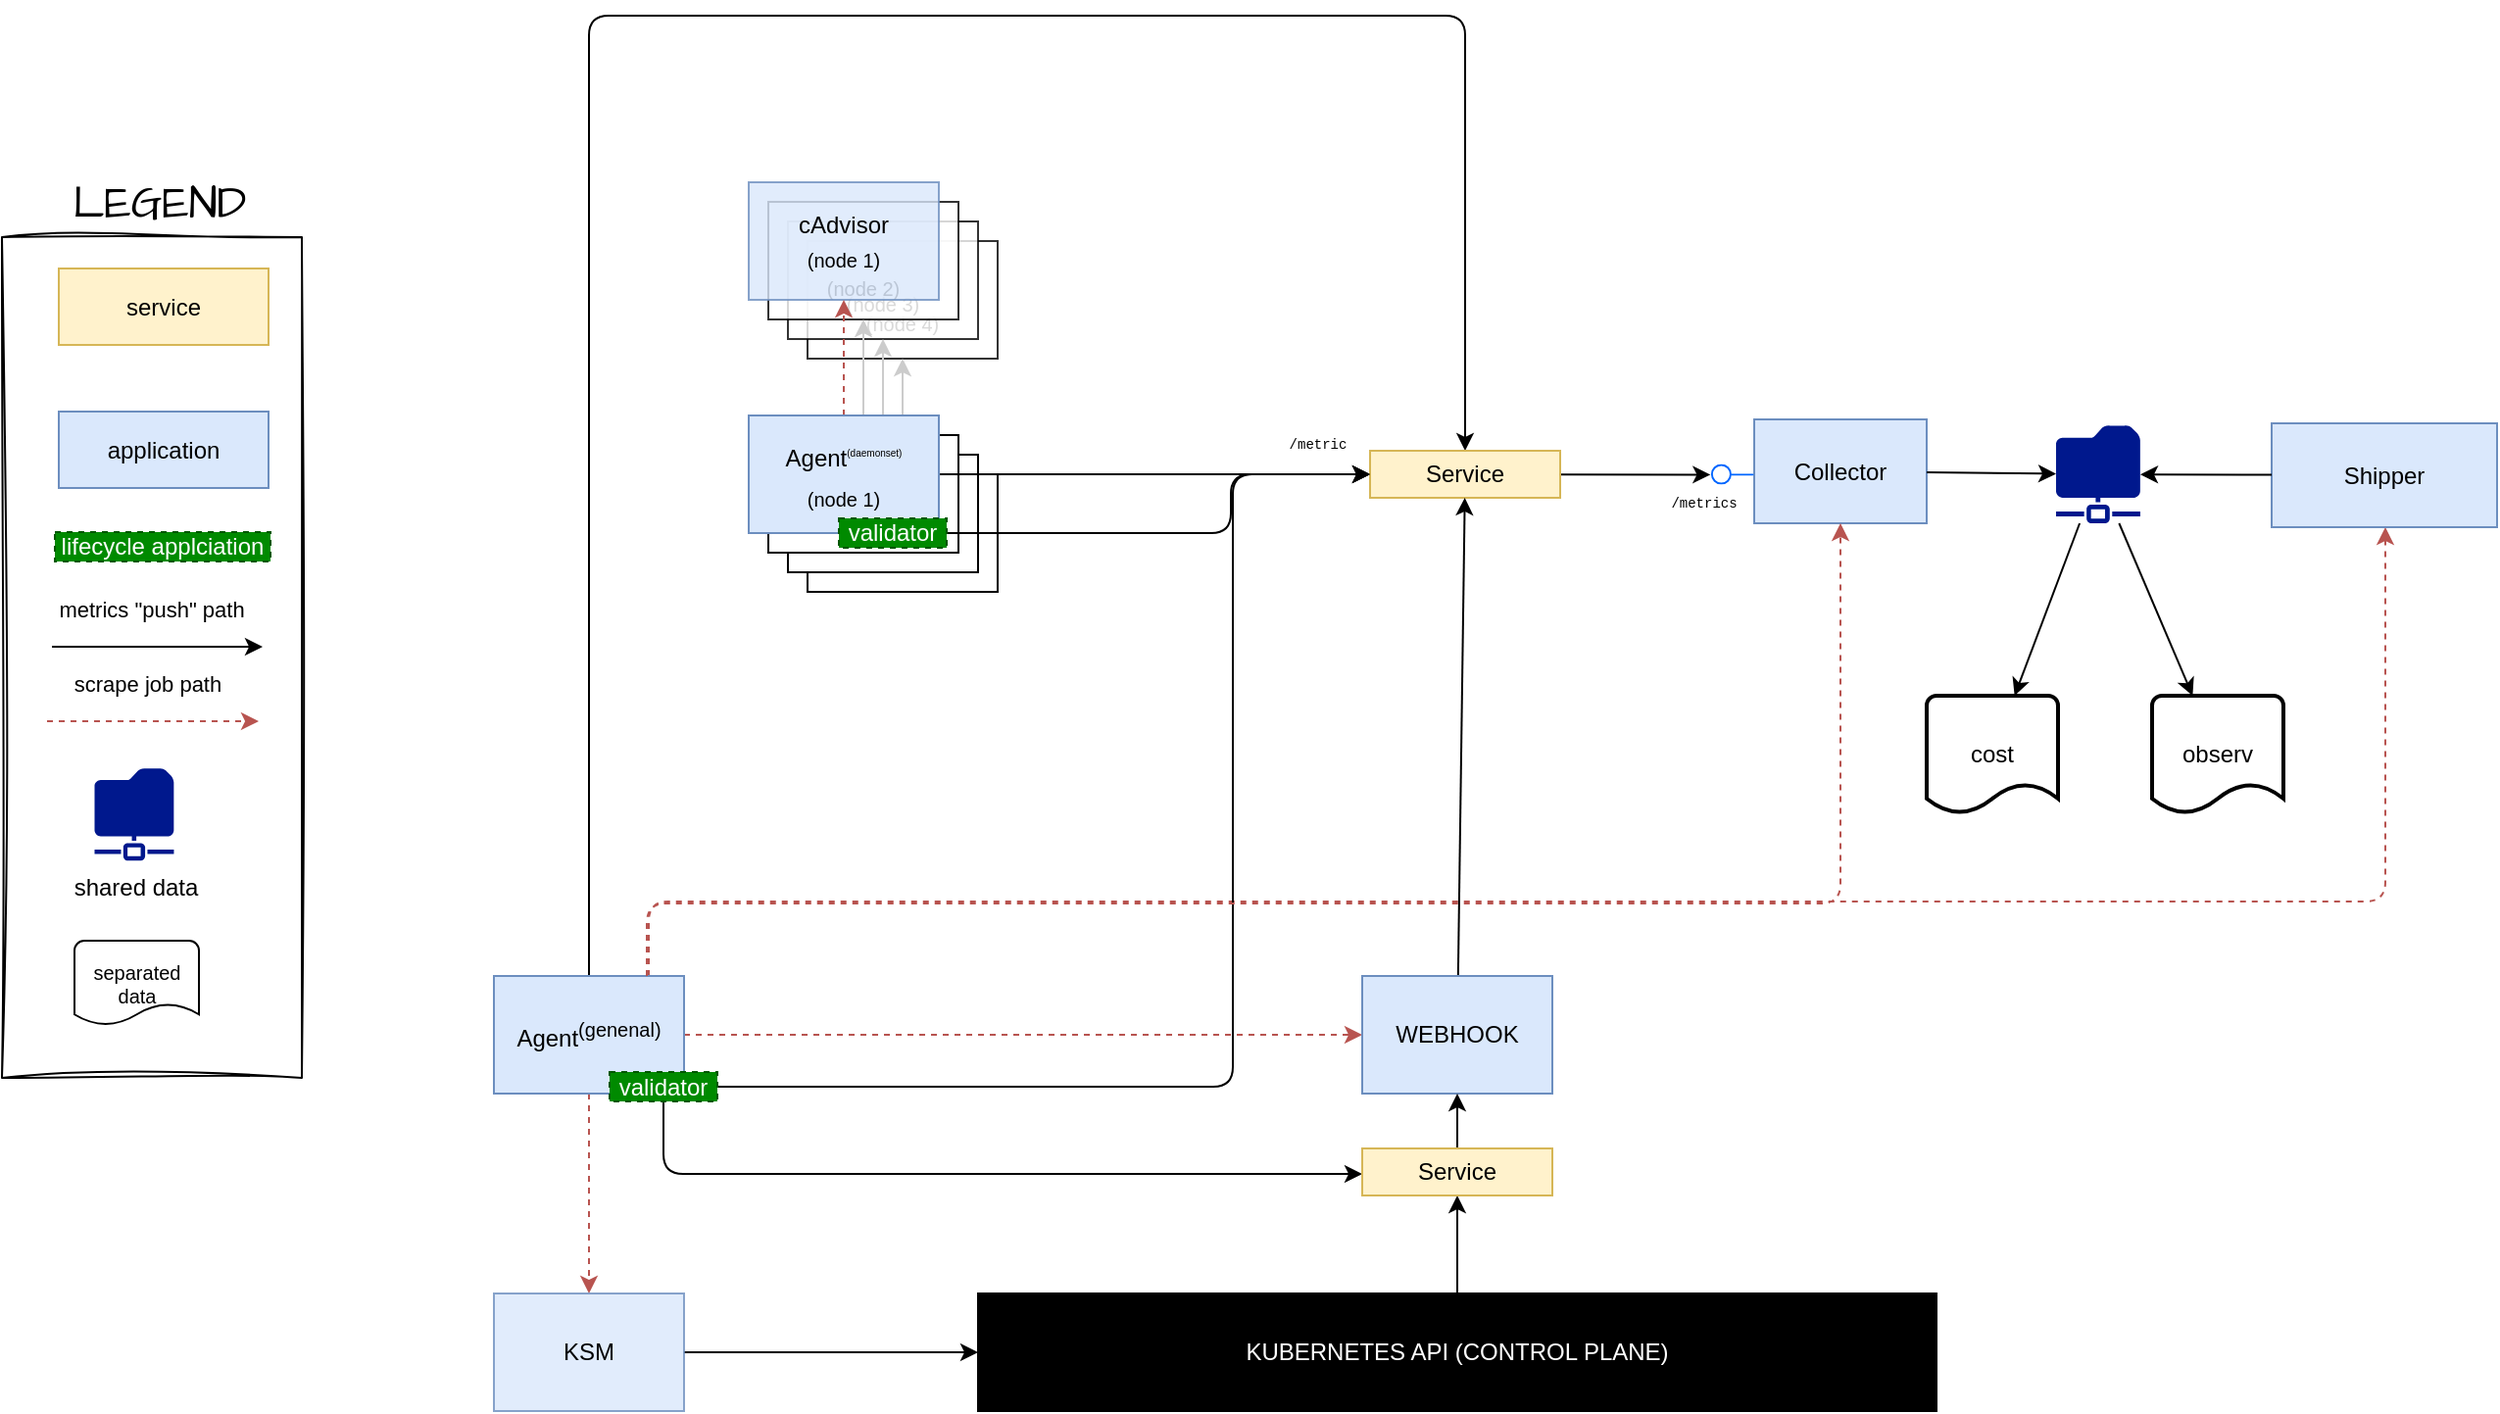 <mxfile>
    <diagram name="agent-current" id="pzHXoX4HSaBhq_CFdhx9">
        <mxGraphModel dx="2811" dy="1201" grid="0" gridSize="10" guides="1" tooltips="1" connect="1" arrows="1" fold="1" page="0" pageScale="1" pageWidth="850" pageHeight="1100" math="0" shadow="0">
            <root>
                <mxCell id="pRkjwEyfFSoH9qvLDciw-0"/>
                <mxCell id="pRkjwEyfFSoH9qvLDciw-1" parent="pRkjwEyfFSoH9qvLDciw-0"/>
                <mxCell id="3AeZJINlX-K5e6RDX6HB-14" value="" style="whiteSpace=wrap;html=1;sketch=1;curveFitting=1;jiggle=2;" parent="pRkjwEyfFSoH9qvLDciw-1" vertex="1">
                    <mxGeometry x="-407" y="106" width="153" height="429" as="geometry"/>
                </mxCell>
                <mxCell id="pRkjwEyfFSoH9qvLDciw-2" style="edgeStyle=orthogonalEdgeStyle;html=1;fillColor=#f8cecc;strokeColor=#b85450;dashed=1;" parent="pRkjwEyfFSoH9qvLDciw-1" source="pRkjwEyfFSoH9qvLDciw-4" target="pRkjwEyfFSoH9qvLDciw-53" edge="1">
                    <mxGeometry relative="1" as="geometry"/>
                </mxCell>
                <mxCell id="pRkjwEyfFSoH9qvLDciw-3" style="edgeStyle=orthogonalEdgeStyle;html=1;entryX=0.5;entryY=0;entryDx=0;entryDy=0;" parent="pRkjwEyfFSoH9qvLDciw-1" source="pRkjwEyfFSoH9qvLDciw-4" target="pRkjwEyfFSoH9qvLDciw-20" edge="1">
                    <mxGeometry relative="1" as="geometry">
                        <Array as="points">
                            <mxPoint x="-107" y="-7"/>
                            <mxPoint x="340" y="-7"/>
                        </Array>
                    </mxGeometry>
                </mxCell>
                <mxCell id="3AeZJINlX-K5e6RDX6HB-0" style="edgeStyle=orthogonalEdgeStyle;html=1;fillColor=#f8cecc;strokeColor=#b85450;dashed=1;" parent="pRkjwEyfFSoH9qvLDciw-1" source="pRkjwEyfFSoH9qvLDciw-4" target="pRkjwEyfFSoH9qvLDciw-41" edge="1">
                    <mxGeometry relative="1" as="geometry"/>
                </mxCell>
                <mxCell id="3AeZJINlX-K5e6RDX6HB-2" style="edgeStyle=orthogonalEdgeStyle;html=1;fillColor=#f8cecc;strokeColor=#b85450;dashed=1;" parent="pRkjwEyfFSoH9qvLDciw-1" source="pRkjwEyfFSoH9qvLDciw-4" target="pRkjwEyfFSoH9qvLDciw-38" edge="1">
                    <mxGeometry relative="1" as="geometry">
                        <Array as="points">
                            <mxPoint x="-77" y="445"/>
                            <mxPoint x="809" y="445"/>
                        </Array>
                    </mxGeometry>
                </mxCell>
                <mxCell id="pRkjwEyfFSoH9qvLDciw-4" value="Agent&lt;span style=&quot;color: rgb(0, 0, 0);&quot;&gt;&lt;sup&gt;(genenal)&lt;/sup&gt;&lt;/span&gt;" style="rounded=0;whiteSpace=wrap;html=1;fillColor=#dae8fc;strokeColor=#6c8ebf;" parent="pRkjwEyfFSoH9qvLDciw-1" vertex="1">
                    <mxGeometry x="-156" y="483" width="97" height="60" as="geometry"/>
                </mxCell>
                <mxCell id="pRkjwEyfFSoH9qvLDciw-5" value="Agent&lt;span style=&quot;color: rgb(0, 0, 0);&quot;&gt;&lt;sup&gt;(cadvisor)&lt;/sup&gt;&lt;/span&gt;" style="rounded=0;whiteSpace=wrap;html=1;" parent="pRkjwEyfFSoH9qvLDciw-1" vertex="1">
                    <mxGeometry x="4" y="227" width="97" height="60" as="geometry"/>
                </mxCell>
                <mxCell id="pRkjwEyfFSoH9qvLDciw-6" value="Agent&lt;span style=&quot;color: rgb(0, 0, 0);&quot;&gt;&lt;sup&gt;(cadvisor)&lt;/sup&gt;&lt;/span&gt;" style="rounded=0;whiteSpace=wrap;html=1;" parent="pRkjwEyfFSoH9qvLDciw-1" vertex="1">
                    <mxGeometry x="-6" y="217" width="97" height="60" as="geometry"/>
                </mxCell>
                <mxCell id="pRkjwEyfFSoH9qvLDciw-7" value="Agent&lt;span style=&quot;color: rgb(0, 0, 0);&quot;&gt;&lt;sup&gt;(cadvisor)&lt;/sup&gt;&lt;/span&gt;" style="rounded=0;whiteSpace=wrap;html=1;" parent="pRkjwEyfFSoH9qvLDciw-1" vertex="1">
                    <mxGeometry x="-16" y="207" width="97" height="60" as="geometry"/>
                </mxCell>
                <mxCell id="pRkjwEyfFSoH9qvLDciw-8" value="&lt;div style=&quot;color: rgb(63, 63, 63); font-size: 10px;&quot;&gt;&lt;span style=&quot;color: rgb(63, 63, 63);&quot;&gt;&lt;br class=&quot;Apple-interchange-newline&quot;&gt;&lt;br&gt;&lt;/span&gt;&lt;/div&gt;&lt;span style=&quot;color: rgb(63, 63, 63); font-size: 10px;&quot;&gt;(node 4)&lt;/span&gt;" style="rounded=0;whiteSpace=wrap;html=1;labelBackgroundColor=none;opacity=80;" parent="pRkjwEyfFSoH9qvLDciw-1" vertex="1">
                    <mxGeometry x="4" y="108" width="97" height="60" as="geometry"/>
                </mxCell>
                <mxCell id="pRkjwEyfFSoH9qvLDciw-9" value="&lt;div style=&quot;color: rgb(63, 63, 63); font-size: 10px;&quot;&gt;&lt;span style=&quot;color: rgb(63, 63, 63);&quot;&gt;&lt;br class=&quot;Apple-interchange-newline&quot;&gt;&lt;br&gt;&lt;/span&gt;&lt;/div&gt;&lt;span style=&quot;color: rgb(63, 63, 63); font-size: 10px;&quot;&gt;(node 3)&lt;/span&gt;" style="rounded=0;whiteSpace=wrap;html=1;labelBackgroundColor=none;opacity=80;" parent="pRkjwEyfFSoH9qvLDciw-1" vertex="1">
                    <mxGeometry x="-6" y="98" width="97" height="60" as="geometry"/>
                </mxCell>
                <mxCell id="pRkjwEyfFSoH9qvLDciw-10" value="&lt;div&gt;&lt;span style=&quot;color: rgb(63, 63, 63); font-size: 10px;&quot;&gt;&lt;br&gt;&lt;/span&gt;&lt;/div&gt;&lt;span style=&quot;color: rgb(63, 63, 63); font-size: 10px;&quot;&gt;&lt;div&gt;&lt;span style=&quot;color: rgb(63, 63, 63); font-size: 10px;&quot;&gt;&lt;br&gt;&lt;/span&gt;&lt;/div&gt;(node 2)&lt;/span&gt;" style="rounded=0;whiteSpace=wrap;html=1;labelBackgroundColor=none;opacity=80;" parent="pRkjwEyfFSoH9qvLDciw-1" vertex="1">
                    <mxGeometry x="-16" y="88" width="97" height="60" as="geometry"/>
                </mxCell>
                <mxCell id="pRkjwEyfFSoH9qvLDciw-11" value="cAdvisor&lt;br&gt;&lt;sub&gt;(node 1)&lt;/sub&gt;" style="rounded=0;whiteSpace=wrap;html=1;fillColor=#dae8fc;strokeColor=#6c8ebf;labelBackgroundColor=none;opacity=80;" parent="pRkjwEyfFSoH9qvLDciw-1" vertex="1">
                    <mxGeometry x="-26" y="78" width="97" height="60" as="geometry"/>
                </mxCell>
                <mxCell id="pRkjwEyfFSoH9qvLDciw-12" style="edgeStyle=none;html=1;fillColor=#f8cecc;strokeColor=#b85450;dashed=1;" parent="pRkjwEyfFSoH9qvLDciw-1" source="pRkjwEyfFSoH9qvLDciw-18" target="pRkjwEyfFSoH9qvLDciw-11" edge="1">
                    <mxGeometry relative="1" as="geometry"/>
                </mxCell>
                <mxCell id="pRkjwEyfFSoH9qvLDciw-13" style="edgeStyle=none;html=1;strokeColor=#CCCCCC;" parent="pRkjwEyfFSoH9qvLDciw-1" source="pRkjwEyfFSoH9qvLDciw-7" target="pRkjwEyfFSoH9qvLDciw-10" edge="1">
                    <mxGeometry relative="1" as="geometry"/>
                </mxCell>
                <mxCell id="pRkjwEyfFSoH9qvLDciw-14" style="edgeStyle=none;html=1;strokeColor=#CCCCCC;" parent="pRkjwEyfFSoH9qvLDciw-1" source="pRkjwEyfFSoH9qvLDciw-6" target="pRkjwEyfFSoH9qvLDciw-9" edge="1">
                    <mxGeometry relative="1" as="geometry"/>
                </mxCell>
                <mxCell id="pRkjwEyfFSoH9qvLDciw-15" style="edgeStyle=none;html=1;strokeColor=#CCCCCC;" parent="pRkjwEyfFSoH9qvLDciw-1" source="pRkjwEyfFSoH9qvLDciw-5" target="pRkjwEyfFSoH9qvLDciw-8" edge="1">
                    <mxGeometry relative="1" as="geometry"/>
                </mxCell>
                <mxCell id="pRkjwEyfFSoH9qvLDciw-16" style="edgeStyle=none;html=1;" parent="pRkjwEyfFSoH9qvLDciw-1" source="pRkjwEyfFSoH9qvLDciw-18" target="pRkjwEyfFSoH9qvLDciw-20" edge="1">
                    <mxGeometry relative="1" as="geometry"/>
                </mxCell>
                <mxCell id="pRkjwEyfFSoH9qvLDciw-17" style="edgeStyle=none;html=1;" parent="pRkjwEyfFSoH9qvLDciw-1" source="pRkjwEyfFSoH9qvLDciw-18" target="pRkjwEyfFSoH9qvLDciw-25" edge="1">
                    <mxGeometry relative="1" as="geometry"/>
                </mxCell>
                <mxCell id="pRkjwEyfFSoH9qvLDciw-18" value="Agent&lt;span style=&quot;color: rgb(0, 0, 0);&quot;&gt;&lt;sup&gt;&lt;font style=&quot;font-size: 5px;&quot;&gt;(daemonset)&lt;/font&gt;&lt;/sup&gt;&lt;/span&gt;&lt;div&gt;&lt;span style=&quot;color: rgb(0, 0, 0);&quot;&gt;&lt;span style=&quot;color: rgb(0, 0, 0);&quot;&gt;&lt;sub&gt;(node 1)&lt;/sub&gt;&lt;/span&gt;&lt;sup&gt;&lt;/sup&gt;&lt;/span&gt;&lt;/div&gt;" style="rounded=0;whiteSpace=wrap;html=1;fillColor=#dae8fc;strokeColor=#6c8ebf;" parent="pRkjwEyfFSoH9qvLDciw-1" vertex="1">
                    <mxGeometry x="-26" y="197" width="97" height="60" as="geometry"/>
                </mxCell>
                <mxCell id="pRkjwEyfFSoH9qvLDciw-19" style="edgeStyle=none;html=1;" parent="pRkjwEyfFSoH9qvLDciw-1" source="pRkjwEyfFSoH9qvLDciw-20" target="pRkjwEyfFSoH9qvLDciw-22" edge="1">
                    <mxGeometry relative="1" as="geometry"/>
                </mxCell>
                <mxCell id="pRkjwEyfFSoH9qvLDciw-20" value="Service" style="rounded=0;whiteSpace=wrap;html=1;fillColor=#fff2cc;strokeColor=#d6b656;" parent="pRkjwEyfFSoH9qvLDciw-1" vertex="1">
                    <mxGeometry x="291" y="215" width="97" height="24" as="geometry"/>
                </mxCell>
                <mxCell id="pRkjwEyfFSoH9qvLDciw-21" value="Collector" style="rounded=0;whiteSpace=wrap;html=1;fillColor=#dae8fc;strokeColor=#6c8ebf;" parent="pRkjwEyfFSoH9qvLDciw-1" vertex="1">
                    <mxGeometry x="487" y="199" width="88" height="53" as="geometry"/>
                </mxCell>
                <mxCell id="pRkjwEyfFSoH9qvLDciw-22" value="" style="image;aspect=fixed;perimeter=ellipsePerimeter;html=1;align=center;shadow=0;dashed=0;spacingTop=3;image=img/lib/active_directory/interface.svg;rotation=-180;" parent="pRkjwEyfFSoH9qvLDciw-1" vertex="1">
                    <mxGeometry x="464.66" y="221.75" width="22.34" height="10.5" as="geometry"/>
                </mxCell>
                <mxCell id="pRkjwEyfFSoH9qvLDciw-23" value="/metrics" style="text;html=1;align=center;verticalAlign=middle;resizable=0;points=[];autosize=1;strokeColor=none;fillColor=none;strokeWidth=1;fontSize=7;fontFamily=Courier New;" parent="pRkjwEyfFSoH9qvLDciw-1" vertex="1">
                    <mxGeometry x="435" y="232" width="52" height="20" as="geometry"/>
                </mxCell>
                <mxCell id="pRkjwEyfFSoH9qvLDciw-24" style="edgeStyle=orthogonalEdgeStyle;html=1;" parent="pRkjwEyfFSoH9qvLDciw-1" source="pRkjwEyfFSoH9qvLDciw-25" target="pRkjwEyfFSoH9qvLDciw-20" edge="1">
                    <mxGeometry relative="1" as="geometry">
                        <Array as="points">
                            <mxPoint x="220" y="257"/>
                            <mxPoint x="220" y="227"/>
                        </Array>
                    </mxGeometry>
                </mxCell>
                <mxCell id="pRkjwEyfFSoH9qvLDciw-25" value="validator" style="rounded=0;whiteSpace=wrap;html=1;dashed=1;fillColor=#008a00;fontColor=#ffffff;strokeColor=#005700;" parent="pRkjwEyfFSoH9qvLDciw-1" vertex="1">
                    <mxGeometry x="20" y="249.5" width="55" height="15" as="geometry"/>
                </mxCell>
                <mxCell id="pRkjwEyfFSoH9qvLDciw-27" value="/metric" style="text;html=1;align=center;verticalAlign=middle;resizable=0;points=[];autosize=1;strokeColor=none;fillColor=none;strokeWidth=1;fontSize=7;fontFamily=Courier New;" parent="pRkjwEyfFSoH9qvLDciw-1" vertex="1">
                    <mxGeometry x="240" y="202" width="47" height="20" as="geometry"/>
                </mxCell>
                <mxCell id="pRkjwEyfFSoH9qvLDciw-37" style="edgeStyle=none;html=1;" parent="pRkjwEyfFSoH9qvLDciw-1" source="pRkjwEyfFSoH9qvLDciw-21" target="pRkjwEyfFSoH9qvLDciw-48" edge="1">
                    <mxGeometry relative="1" as="geometry">
                        <mxPoint x="657" y="226.5" as="targetPoint"/>
                    </mxGeometry>
                </mxCell>
                <mxCell id="pRkjwEyfFSoH9qvLDciw-38" value="Shipper" style="rounded=0;whiteSpace=wrap;html=1;fillColor=#dae8fc;strokeColor=#6c8ebf;" parent="pRkjwEyfFSoH9qvLDciw-1" vertex="1">
                    <mxGeometry x="751" y="201" width="115" height="53" as="geometry"/>
                </mxCell>
                <mxCell id="pRkjwEyfFSoH9qvLDciw-39" style="edgeStyle=none;html=1;" parent="pRkjwEyfFSoH9qvLDciw-1" source="pRkjwEyfFSoH9qvLDciw-38" target="pRkjwEyfFSoH9qvLDciw-48" edge="1">
                    <mxGeometry relative="1" as="geometry">
                        <mxPoint x="523" y="39" as="targetPoint"/>
                    </mxGeometry>
                </mxCell>
                <mxCell id="pRkjwEyfFSoH9qvLDciw-40" style="edgeStyle=none;html=1;" parent="pRkjwEyfFSoH9qvLDciw-1" source="pRkjwEyfFSoH9qvLDciw-41" target="pRkjwEyfFSoH9qvLDciw-20" edge="1">
                    <mxGeometry relative="1" as="geometry"/>
                </mxCell>
                <mxCell id="pRkjwEyfFSoH9qvLDciw-41" value="WEBHOOK" style="rounded=0;whiteSpace=wrap;html=1;fillColor=#dae8fc;strokeColor=#6c8ebf;" parent="pRkjwEyfFSoH9qvLDciw-1" vertex="1">
                    <mxGeometry x="287" y="483" width="97" height="60" as="geometry"/>
                </mxCell>
                <mxCell id="pRkjwEyfFSoH9qvLDciw-42" style="edgeStyle=none;html=1;" parent="pRkjwEyfFSoH9qvLDciw-1" source="pRkjwEyfFSoH9qvLDciw-43" target="3AeZJINlX-K5e6RDX6HB-12" edge="1">
                    <mxGeometry relative="1" as="geometry"/>
                </mxCell>
                <mxCell id="pRkjwEyfFSoH9qvLDciw-43" value="KUBERNETES API (CONTROL PLANE)" style="rounded=0;whiteSpace=wrap;html=1;fillColor=#000000;strokeColor=#000000;fontColor=#FFFFFF;" parent="pRkjwEyfFSoH9qvLDciw-1" vertex="1">
                    <mxGeometry x="91" y="645" width="489" height="60" as="geometry"/>
                </mxCell>
                <mxCell id="pRkjwEyfFSoH9qvLDciw-45" style="edgeStyle=none;html=1;" parent="pRkjwEyfFSoH9qvLDciw-1" source="pRkjwEyfFSoH9qvLDciw-48" target="pRkjwEyfFSoH9qvLDciw-55" edge="1">
                    <mxGeometry relative="1" as="geometry"/>
                </mxCell>
                <mxCell id="pRkjwEyfFSoH9qvLDciw-46" style="edgeStyle=none;html=1;" parent="pRkjwEyfFSoH9qvLDciw-1" source="pRkjwEyfFSoH9qvLDciw-48" target="pRkjwEyfFSoH9qvLDciw-56" edge="1">
                    <mxGeometry relative="1" as="geometry"/>
                </mxCell>
                <mxCell id="pRkjwEyfFSoH9qvLDciw-48" value="" style="sketch=0;aspect=fixed;pointerEvents=1;shadow=0;dashed=0;html=1;strokeColor=none;labelPosition=center;verticalLabelPosition=bottom;verticalAlign=top;align=center;fillColor=#00188D;shape=mxgraph.mscae.enterprise.shared_folder" parent="pRkjwEyfFSoH9qvLDciw-1" vertex="1">
                    <mxGeometry x="641" y="202" width="43" height="50" as="geometry"/>
                </mxCell>
                <mxCell id="pRkjwEyfFSoH9qvLDciw-49" style="edgeStyle=orthogonalEdgeStyle;html=1;" parent="pRkjwEyfFSoH9qvLDciw-1" source="pRkjwEyfFSoH9qvLDciw-51" target="3AeZJINlX-K5e6RDX6HB-12" edge="1">
                    <mxGeometry relative="1" as="geometry">
                        <Array as="points">
                            <mxPoint x="-69" y="584"/>
                        </Array>
                        <mxPoint x="213" y="615" as="targetPoint"/>
                    </mxGeometry>
                </mxCell>
                <mxCell id="pRkjwEyfFSoH9qvLDciw-50" style="edgeStyle=orthogonalEdgeStyle;html=1;" parent="pRkjwEyfFSoH9qvLDciw-1" source="pRkjwEyfFSoH9qvLDciw-51" target="pRkjwEyfFSoH9qvLDciw-20" edge="1">
                    <mxGeometry relative="1" as="geometry">
                        <Array as="points">
                            <mxPoint x="221" y="540"/>
                            <mxPoint x="221" y="227"/>
                        </Array>
                    </mxGeometry>
                </mxCell>
                <mxCell id="pRkjwEyfFSoH9qvLDciw-51" value="validator" style="rounded=0;whiteSpace=wrap;html=1;dashed=1;fillColor=#008a00;fontColor=#ffffff;strokeColor=#005700;" parent="pRkjwEyfFSoH9qvLDciw-1" vertex="1">
                    <mxGeometry x="-97" y="532" width="55" height="15" as="geometry"/>
                </mxCell>
                <mxCell id="pRkjwEyfFSoH9qvLDciw-52" style="edgeStyle=none;html=1;entryX=0;entryY=0.5;entryDx=0;entryDy=0;" parent="pRkjwEyfFSoH9qvLDciw-1" source="pRkjwEyfFSoH9qvLDciw-53" target="pRkjwEyfFSoH9qvLDciw-43" edge="1">
                    <mxGeometry relative="1" as="geometry"/>
                </mxCell>
                <mxCell id="pRkjwEyfFSoH9qvLDciw-53" value="KSM" style="rounded=0;whiteSpace=wrap;html=1;fillColor=#dae8fc;strokeColor=#6c8ebf;labelBackgroundColor=none;opacity=80;" parent="pRkjwEyfFSoH9qvLDciw-1" vertex="1">
                    <mxGeometry x="-156" y="645" width="97" height="60" as="geometry"/>
                </mxCell>
                <mxCell id="pRkjwEyfFSoH9qvLDciw-55" value="cost" style="strokeWidth=2;html=1;shape=mxgraph.flowchart.document2;whiteSpace=wrap;size=0.25;" parent="pRkjwEyfFSoH9qvLDciw-1" vertex="1">
                    <mxGeometry x="575" y="340" width="67" height="60" as="geometry"/>
                </mxCell>
                <mxCell id="pRkjwEyfFSoH9qvLDciw-56" value="observ" style="strokeWidth=2;html=1;shape=mxgraph.flowchart.document2;whiteSpace=wrap;size=0.25;" parent="pRkjwEyfFSoH9qvLDciw-1" vertex="1">
                    <mxGeometry x="690" y="340" width="67" height="60" as="geometry"/>
                </mxCell>
                <mxCell id="3AeZJINlX-K5e6RDX6HB-1" style="edgeStyle=orthogonalEdgeStyle;html=1;fillColor=#f8cecc;strokeColor=#b85450;dashed=1;" parent="pRkjwEyfFSoH9qvLDciw-1" source="pRkjwEyfFSoH9qvLDciw-4" target="pRkjwEyfFSoH9qvLDciw-21" edge="1">
                    <mxGeometry relative="1" as="geometry">
                        <mxPoint x="-29" y="469" as="sourcePoint"/>
                        <mxPoint x="317" y="469" as="targetPoint"/>
                        <Array as="points">
                            <mxPoint x="-78" y="446"/>
                            <mxPoint x="531" y="446"/>
                        </Array>
                    </mxGeometry>
                </mxCell>
                <mxCell id="3AeZJINlX-K5e6RDX6HB-3" value="&lt;font style=&quot;font-size: 23px;&quot; data-font-src=&quot;https://fonts.googleapis.com/css?family=Architects+Daughter&quot; face=&quot;Architects Daughter&quot;&gt;LEGEND&lt;/font&gt;" style="text;html=1;align=center;verticalAlign=middle;resizable=0;points=[];autosize=1;strokeColor=none;fillColor=none;" parent="pRkjwEyfFSoH9qvLDciw-1" vertex="1">
                    <mxGeometry x="-380" y="69" width="106" height="40" as="geometry"/>
                </mxCell>
                <mxCell id="3AeZJINlX-K5e6RDX6HB-5" value="scrape job path" style="edgeStyle=none;html=1;fillColor=#f8cecc;strokeColor=#b85450;dashed=1;" parent="pRkjwEyfFSoH9qvLDciw-1" edge="1">
                    <mxGeometry x="-0.056" y="19" relative="1" as="geometry">
                        <mxPoint x="-384" y="353" as="sourcePoint"/>
                        <mxPoint x="-276" y="353" as="targetPoint"/>
                        <mxPoint as="offset"/>
                    </mxGeometry>
                </mxCell>
                <mxCell id="3AeZJINlX-K5e6RDX6HB-6" value="metrics &quot;push&quot; path" style="edgeStyle=none;html=1;" parent="pRkjwEyfFSoH9qvLDciw-1" edge="1">
                    <mxGeometry x="-0.056" y="19" relative="1" as="geometry">
                        <mxPoint x="-381.5" y="315" as="sourcePoint"/>
                        <mxPoint x="-274" y="315" as="targetPoint"/>
                        <mxPoint as="offset"/>
                    </mxGeometry>
                </mxCell>
                <mxCell id="3AeZJINlX-K5e6RDX6HB-7" value="application" style="rounded=0;whiteSpace=wrap;html=1;fillColor=#dae8fc;strokeColor=#6c8ebf;" parent="pRkjwEyfFSoH9qvLDciw-1" vertex="1">
                    <mxGeometry x="-378" y="195" width="107" height="39" as="geometry"/>
                </mxCell>
                <mxCell id="3AeZJINlX-K5e6RDX6HB-8" value="lifecycle applciation" style="rounded=0;whiteSpace=wrap;html=1;dashed=1;fillColor=#008a00;fontColor=#ffffff;strokeColor=#005700;" parent="pRkjwEyfFSoH9qvLDciw-1" vertex="1">
                    <mxGeometry x="-380" y="256.5" width="110" height="15" as="geometry"/>
                </mxCell>
                <mxCell id="3AeZJINlX-K5e6RDX6HB-9" value="separated data" style="strokeWidth=1;html=1;shape=mxgraph.flowchart.document2;whiteSpace=wrap;size=0.25;fontSize=10;" parent="pRkjwEyfFSoH9qvLDciw-1" vertex="1">
                    <mxGeometry x="-370" y="465" width="63.5" height="43" as="geometry"/>
                </mxCell>
                <mxCell id="3AeZJINlX-K5e6RDX6HB-10" value="shared data" style="sketch=0;aspect=fixed;pointerEvents=1;shadow=0;dashed=0;html=1;strokeColor=none;labelPosition=center;verticalLabelPosition=bottom;verticalAlign=top;align=center;fillColor=#00188D;shape=mxgraph.mscae.enterprise.shared_folder" parent="pRkjwEyfFSoH9qvLDciw-1" vertex="1">
                    <mxGeometry x="-359.75" y="377" width="40.5" height="47.09" as="geometry"/>
                </mxCell>
                <mxCell id="3AeZJINlX-K5e6RDX6HB-11" value="service" style="rounded=0;whiteSpace=wrap;html=1;fillColor=#fff2cc;strokeColor=#d6b656;" parent="pRkjwEyfFSoH9qvLDciw-1" vertex="1">
                    <mxGeometry x="-378" y="122" width="107" height="39" as="geometry"/>
                </mxCell>
                <mxCell id="3AeZJINlX-K5e6RDX6HB-13" style="edgeStyle=none;html=1;" parent="pRkjwEyfFSoH9qvLDciw-1" source="3AeZJINlX-K5e6RDX6HB-12" target="pRkjwEyfFSoH9qvLDciw-41" edge="1">
                    <mxGeometry relative="1" as="geometry"/>
                </mxCell>
                <mxCell id="3AeZJINlX-K5e6RDX6HB-12" value="Service" style="rounded=0;whiteSpace=wrap;html=1;fillColor=#fff2cc;strokeColor=#d6b656;" parent="pRkjwEyfFSoH9qvLDciw-1" vertex="1">
                    <mxGeometry x="287" y="571" width="97" height="24" as="geometry"/>
                </mxCell>
            </root>
        </mxGraphModel>
    </diagram>
    <diagram id="OmwMn1PDuEAHBxtyBlEP" name="agent-next">
        <mxGraphModel dx="1211" dy="1201" grid="0" gridSize="10" guides="1" tooltips="1" connect="1" arrows="1" fold="1" page="0" pageScale="1" pageWidth="850" pageHeight="1100" math="0" shadow="0">
            <root>
                <mxCell id="0"/>
                <mxCell id="1" parent="0"/>
                <mxCell id="JXtb1Hlgj9usUTpkdYmA-80" style="edgeStyle=none;html=1;" parent="1" source="K44_pemmf2vqoAg_s_N8-94" target="K44_pemmf2vqoAg_s_N8-131" edge="1">
                    <mxGeometry relative="1" as="geometry"/>
                </mxCell>
                <mxCell id="K44_pemmf2vqoAg_s_N8-57" value="" style="whiteSpace=wrap;html=1;sketch=1;curveFitting=1;jiggle=2;" parent="1" vertex="1">
                    <mxGeometry x="982" y="119" width="153" height="490" as="geometry"/>
                </mxCell>
                <mxCell id="K44_pemmf2vqoAg_s_N8-58" style="edgeStyle=orthogonalEdgeStyle;html=1;fillColor=#f8cecc;strokeColor=#b85450;dashed=1;" parent="1" source="K44_pemmf2vqoAg_s_N8-62" target="K44_pemmf2vqoAg_s_N8-99" edge="1">
                    <mxGeometry relative="1" as="geometry"/>
                </mxCell>
                <mxCell id="K44_pemmf2vqoAg_s_N8-59" style="edgeStyle=orthogonalEdgeStyle;html=1;entryX=0.5;entryY=0;entryDx=0;entryDy=0;" parent="1" source="K44_pemmf2vqoAg_s_N8-62" target="K44_pemmf2vqoAg_s_N8-78" edge="1">
                    <mxGeometry relative="1" as="geometry">
                        <Array as="points">
                            <mxPoint x="1282" y="6"/>
                            <mxPoint x="1729" y="6"/>
                        </Array>
                    </mxGeometry>
                </mxCell>
                <mxCell id="K44_pemmf2vqoAg_s_N8-60" style="edgeStyle=orthogonalEdgeStyle;html=1;fillColor=#f8cecc;strokeColor=#b85450;dashed=1;" parent="1" source="K44_pemmf2vqoAg_s_N8-62" target="K44_pemmf2vqoAg_s_N8-89" edge="1">
                    <mxGeometry relative="1" as="geometry"/>
                </mxCell>
                <mxCell id="K44_pemmf2vqoAg_s_N8-61" style="edgeStyle=orthogonalEdgeStyle;html=1;fillColor=#f8cecc;strokeColor=#b85450;dashed=1;" parent="1" source="K44_pemmf2vqoAg_s_N8-62" target="K44_pemmf2vqoAg_s_N8-86" edge="1">
                    <mxGeometry relative="1" as="geometry">
                        <Array as="points">
                            <mxPoint x="1312" y="458"/>
                            <mxPoint x="2229" y="458"/>
                        </Array>
                    </mxGeometry>
                </mxCell>
                <mxCell id="K44_pemmf2vqoAg_s_N8-62" value="Agent&lt;span style=&quot;color: rgb(0, 0, 0);&quot;&gt;&lt;sup&gt;(genenal)&lt;/sup&gt;&lt;/span&gt;" style="rounded=0;whiteSpace=wrap;html=1;fillColor=#dae8fc;strokeColor=#6c8ebf;" parent="1" vertex="1">
                    <mxGeometry x="1233" y="496" width="97" height="60" as="geometry"/>
                </mxCell>
                <mxCell id="K44_pemmf2vqoAg_s_N8-63" value="Agent&lt;span style=&quot;color: rgb(0, 0, 0);&quot;&gt;&lt;sup&gt;(cadvisor)&lt;/sup&gt;&lt;/span&gt;" style="rounded=0;whiteSpace=wrap;html=1;" parent="1" vertex="1">
                    <mxGeometry x="1393" y="240" width="97" height="60" as="geometry"/>
                </mxCell>
                <mxCell id="K44_pemmf2vqoAg_s_N8-64" value="Agent&lt;span style=&quot;color: rgb(0, 0, 0);&quot;&gt;&lt;sup&gt;(cadvisor)&lt;/sup&gt;&lt;/span&gt;" style="rounded=0;whiteSpace=wrap;html=1;" parent="1" vertex="1">
                    <mxGeometry x="1383" y="230" width="97" height="60" as="geometry"/>
                </mxCell>
                <mxCell id="K44_pemmf2vqoAg_s_N8-65" value="Agent&lt;span style=&quot;color: rgb(0, 0, 0);&quot;&gt;&lt;sup&gt;(cadvisor)&lt;/sup&gt;&lt;/span&gt;" style="rounded=0;whiteSpace=wrap;html=1;" parent="1" vertex="1">
                    <mxGeometry x="1373" y="220" width="97" height="60" as="geometry"/>
                </mxCell>
                <mxCell id="K44_pemmf2vqoAg_s_N8-66" value="&lt;div style=&quot;color: rgb(63, 63, 63); font-size: 10px;&quot;&gt;&lt;span style=&quot;color: rgb(63, 63, 63);&quot;&gt;&lt;br class=&quot;Apple-interchange-newline&quot;&gt;&lt;br&gt;&lt;/span&gt;&lt;/div&gt;&lt;span style=&quot;color: rgb(63, 63, 63); font-size: 10px;&quot;&gt;(node 4)&lt;/span&gt;" style="rounded=0;whiteSpace=wrap;html=1;labelBackgroundColor=none;opacity=80;" parent="1" vertex="1">
                    <mxGeometry x="1393" y="121" width="97" height="60" as="geometry"/>
                </mxCell>
                <mxCell id="K44_pemmf2vqoAg_s_N8-67" value="&lt;div style=&quot;color: rgb(63, 63, 63); font-size: 10px;&quot;&gt;&lt;span style=&quot;color: rgb(63, 63, 63);&quot;&gt;&lt;br class=&quot;Apple-interchange-newline&quot;&gt;&lt;br&gt;&lt;/span&gt;&lt;/div&gt;&lt;span style=&quot;color: rgb(63, 63, 63); font-size: 10px;&quot;&gt;(node 3)&lt;/span&gt;" style="rounded=0;whiteSpace=wrap;html=1;labelBackgroundColor=none;opacity=80;" parent="1" vertex="1">
                    <mxGeometry x="1383" y="111" width="97" height="60" as="geometry"/>
                </mxCell>
                <mxCell id="K44_pemmf2vqoAg_s_N8-68" value="&lt;div&gt;&lt;span style=&quot;color: rgb(63, 63, 63); font-size: 10px;&quot;&gt;&lt;br&gt;&lt;/span&gt;&lt;/div&gt;&lt;span style=&quot;color: rgb(63, 63, 63); font-size: 10px;&quot;&gt;&lt;div&gt;&lt;span style=&quot;color: rgb(63, 63, 63); font-size: 10px;&quot;&gt;&lt;br&gt;&lt;/span&gt;&lt;/div&gt;(node 2)&lt;/span&gt;" style="rounded=0;whiteSpace=wrap;html=1;labelBackgroundColor=none;opacity=80;" parent="1" vertex="1">
                    <mxGeometry x="1373" y="101" width="97" height="60" as="geometry"/>
                </mxCell>
                <mxCell id="K44_pemmf2vqoAg_s_N8-69" value="cAdvisor&lt;br&gt;&lt;sub&gt;(node 1)&lt;/sub&gt;" style="rounded=0;whiteSpace=wrap;html=1;fillColor=#dae8fc;strokeColor=#6c8ebf;labelBackgroundColor=none;opacity=80;" parent="1" vertex="1">
                    <mxGeometry x="1363" y="91" width="97" height="60" as="geometry"/>
                </mxCell>
                <mxCell id="K44_pemmf2vqoAg_s_N8-70" style="edgeStyle=none;html=1;fillColor=#f8cecc;strokeColor=#b85450;dashed=1;" parent="1" source="K44_pemmf2vqoAg_s_N8-76" target="K44_pemmf2vqoAg_s_N8-69" edge="1">
                    <mxGeometry relative="1" as="geometry"/>
                </mxCell>
                <mxCell id="K44_pemmf2vqoAg_s_N8-71" style="edgeStyle=none;html=1;strokeColor=#CCCCCC;" parent="1" source="K44_pemmf2vqoAg_s_N8-65" target="K44_pemmf2vqoAg_s_N8-68" edge="1">
                    <mxGeometry relative="1" as="geometry"/>
                </mxCell>
                <mxCell id="K44_pemmf2vqoAg_s_N8-72" style="edgeStyle=none;html=1;strokeColor=#CCCCCC;" parent="1" source="K44_pemmf2vqoAg_s_N8-64" target="K44_pemmf2vqoAg_s_N8-67" edge="1">
                    <mxGeometry relative="1" as="geometry"/>
                </mxCell>
                <mxCell id="K44_pemmf2vqoAg_s_N8-73" style="edgeStyle=none;html=1;strokeColor=#CCCCCC;" parent="1" source="K44_pemmf2vqoAg_s_N8-63" target="K44_pemmf2vqoAg_s_N8-66" edge="1">
                    <mxGeometry relative="1" as="geometry"/>
                </mxCell>
                <mxCell id="K44_pemmf2vqoAg_s_N8-74" style="edgeStyle=none;html=1;" parent="1" source="K44_pemmf2vqoAg_s_N8-76" target="K44_pemmf2vqoAg_s_N8-78" edge="1">
                    <mxGeometry relative="1" as="geometry"/>
                </mxCell>
                <mxCell id="K44_pemmf2vqoAg_s_N8-75" style="edgeStyle=none;html=1;" parent="1" source="K44_pemmf2vqoAg_s_N8-76" target="K44_pemmf2vqoAg_s_N8-83" edge="1">
                    <mxGeometry relative="1" as="geometry"/>
                </mxCell>
                <mxCell id="K44_pemmf2vqoAg_s_N8-76" value="Agent&lt;span style=&quot;color: rgb(0, 0, 0);&quot;&gt;&lt;sup&gt;&lt;font style=&quot;font-size: 5px;&quot;&gt;(daemonset)&lt;/font&gt;&lt;/sup&gt;&lt;/span&gt;&lt;div&gt;&lt;span style=&quot;color: rgb(0, 0, 0);&quot;&gt;&lt;span style=&quot;color: rgb(0, 0, 0);&quot;&gt;&lt;sub&gt;(node 1)&lt;/sub&gt;&lt;/span&gt;&lt;sup&gt;&lt;/sup&gt;&lt;/span&gt;&lt;/div&gt;" style="rounded=0;whiteSpace=wrap;html=1;fillColor=#dae8fc;strokeColor=#6c8ebf;" parent="1" vertex="1">
                    <mxGeometry x="1363" y="210" width="97" height="60" as="geometry"/>
                </mxCell>
                <mxCell id="K44_pemmf2vqoAg_s_N8-77" style="edgeStyle=none;html=1;" parent="1" source="K44_pemmf2vqoAg_s_N8-78" target="K44_pemmf2vqoAg_s_N8-80" edge="1">
                    <mxGeometry relative="1" as="geometry"/>
                </mxCell>
                <mxCell id="K44_pemmf2vqoAg_s_N8-78" value="Service" style="rounded=0;whiteSpace=wrap;html=1;fillColor=#fff2cc;strokeColor=#d6b656;" parent="1" vertex="1">
                    <mxGeometry x="1680" y="228" width="97" height="24" as="geometry"/>
                </mxCell>
                <mxCell id="K44_pemmf2vqoAg_s_N8-79" value="Collector" style="rounded=0;whiteSpace=wrap;html=1;fillColor=#dae8fc;strokeColor=#6c8ebf;" parent="1" vertex="1">
                    <mxGeometry x="1876" y="212" width="88" height="53" as="geometry"/>
                </mxCell>
                <mxCell id="K44_pemmf2vqoAg_s_N8-80" value="" style="image;aspect=fixed;perimeter=ellipsePerimeter;html=1;align=center;shadow=0;dashed=0;spacingTop=3;image=img/lib/active_directory/interface.svg;rotation=-180;" parent="1" vertex="1">
                    <mxGeometry x="1853.66" y="234.75" width="22.34" height="10.5" as="geometry"/>
                </mxCell>
                <mxCell id="K44_pemmf2vqoAg_s_N8-81" value="/metrics" style="text;html=1;align=center;verticalAlign=middle;resizable=0;points=[];autosize=1;strokeColor=none;fillColor=none;strokeWidth=1;fontSize=7;fontFamily=Courier New;" parent="1" vertex="1">
                    <mxGeometry x="1824" y="245" width="52" height="20" as="geometry"/>
                </mxCell>
                <mxCell id="K44_pemmf2vqoAg_s_N8-82" style="edgeStyle=orthogonalEdgeStyle;html=1;" parent="1" source="K44_pemmf2vqoAg_s_N8-83" target="K44_pemmf2vqoAg_s_N8-78" edge="1">
                    <mxGeometry relative="1" as="geometry">
                        <Array as="points">
                            <mxPoint x="1609" y="270"/>
                            <mxPoint x="1609" y="240"/>
                        </Array>
                    </mxGeometry>
                </mxCell>
                <mxCell id="K44_pemmf2vqoAg_s_N8-83" value="validator" style="rounded=0;whiteSpace=wrap;html=1;dashed=1;fillColor=#008a00;fontColor=#ffffff;strokeColor=#005700;" parent="1" vertex="1">
                    <mxGeometry x="1409" y="262.5" width="55" height="15" as="geometry"/>
                </mxCell>
                <mxCell id="K44_pemmf2vqoAg_s_N8-84" value="/metric" style="text;html=1;align=center;verticalAlign=middle;resizable=0;points=[];autosize=1;strokeColor=none;fillColor=none;strokeWidth=1;fontSize=7;fontFamily=Courier New;" parent="1" vertex="1">
                    <mxGeometry x="1629" y="215" width="47" height="20" as="geometry"/>
                </mxCell>
                <mxCell id="K44_pemmf2vqoAg_s_N8-85" style="edgeStyle=none;html=1;" parent="1" source="K44_pemmf2vqoAg_s_N8-79" target="K44_pemmf2vqoAg_s_N8-94" edge="1">
                    <mxGeometry relative="1" as="geometry">
                        <mxPoint x="2046" y="239.5" as="targetPoint"/>
                    </mxGeometry>
                </mxCell>
                <mxCell id="K44_pemmf2vqoAg_s_N8-86" value="Shipper" style="rounded=0;whiteSpace=wrap;html=1;fillColor=#dae8fc;strokeColor=#6c8ebf;" parent="1" vertex="1">
                    <mxGeometry x="2140" y="214" width="115" height="53" as="geometry"/>
                </mxCell>
                <mxCell id="K44_pemmf2vqoAg_s_N8-87" style="edgeStyle=none;html=1;" parent="1" source="K44_pemmf2vqoAg_s_N8-86" target="K44_pemmf2vqoAg_s_N8-94" edge="1">
                    <mxGeometry relative="1" as="geometry">
                        <mxPoint x="1912" y="52" as="targetPoint"/>
                    </mxGeometry>
                </mxCell>
                <mxCell id="K44_pemmf2vqoAg_s_N8-88" style="edgeStyle=none;html=1;" parent="1" source="K44_pemmf2vqoAg_s_N8-89" target="K44_pemmf2vqoAg_s_N8-78" edge="1">
                    <mxGeometry relative="1" as="geometry"/>
                </mxCell>
                <mxCell id="K44_pemmf2vqoAg_s_N8-89" value="WEBHOOK" style="rounded=0;whiteSpace=wrap;html=1;fillColor=#dae8fc;strokeColor=#6c8ebf;" parent="1" vertex="1">
                    <mxGeometry x="1676" y="496" width="97" height="60" as="geometry"/>
                </mxCell>
                <mxCell id="K44_pemmf2vqoAg_s_N8-90" style="edgeStyle=none;html=1;" parent="1" source="K44_pemmf2vqoAg_s_N8-91" target="K44_pemmf2vqoAg_s_N8-112" edge="1">
                    <mxGeometry relative="1" as="geometry"/>
                </mxCell>
                <mxCell id="K44_pemmf2vqoAg_s_N8-91" value="KUBERNETES API (CONTROL PLANE)" style="rounded=0;whiteSpace=wrap;html=1;fillColor=#000000;strokeColor=#000000;fontColor=#FFFFFF;" parent="1" vertex="1">
                    <mxGeometry x="1480" y="658" width="489" height="60" as="geometry"/>
                </mxCell>
                <mxCell id="K44_pemmf2vqoAg_s_N8-92" style="edgeStyle=none;html=1;" parent="1" source="K44_pemmf2vqoAg_s_N8-94" target="K44_pemmf2vqoAg_s_N8-132" edge="1">
                    <mxGeometry relative="1" as="geometry">
                        <mxPoint x="2008.829" y="353" as="targetPoint"/>
                    </mxGeometry>
                </mxCell>
                <mxCell id="K44_pemmf2vqoAg_s_N8-93" style="edgeStyle=none;html=1;" parent="1" source="K44_pemmf2vqoAg_s_N8-94" target="K44_pemmf2vqoAg_s_N8-133" edge="1">
                    <mxGeometry relative="1" as="geometry">
                        <mxPoint x="2099.703" y="353" as="targetPoint"/>
                    </mxGeometry>
                </mxCell>
                <mxCell id="K44_pemmf2vqoAg_s_N8-94" value="" style="sketch=0;aspect=fixed;pointerEvents=1;shadow=0;dashed=0;html=1;strokeColor=none;labelPosition=center;verticalLabelPosition=bottom;verticalAlign=top;align=center;fillColor=#00188D;shape=mxgraph.mscae.enterprise.shared_folder" parent="1" vertex="1">
                    <mxGeometry x="2030" y="215" width="43" height="50" as="geometry"/>
                </mxCell>
                <mxCell id="K44_pemmf2vqoAg_s_N8-95" style="edgeStyle=orthogonalEdgeStyle;html=1;" parent="1" source="K44_pemmf2vqoAg_s_N8-97" target="K44_pemmf2vqoAg_s_N8-112" edge="1">
                    <mxGeometry relative="1" as="geometry">
                        <Array as="points">
                            <mxPoint x="1320" y="597"/>
                        </Array>
                        <mxPoint x="1602" y="628" as="targetPoint"/>
                    </mxGeometry>
                </mxCell>
                <mxCell id="K44_pemmf2vqoAg_s_N8-96" style="edgeStyle=orthogonalEdgeStyle;html=1;" parent="1" source="K44_pemmf2vqoAg_s_N8-97" target="K44_pemmf2vqoAg_s_N8-78" edge="1">
                    <mxGeometry relative="1" as="geometry">
                        <Array as="points">
                            <mxPoint x="1610" y="553"/>
                            <mxPoint x="1610" y="240"/>
                        </Array>
                    </mxGeometry>
                </mxCell>
                <mxCell id="K44_pemmf2vqoAg_s_N8-97" value="validator" style="rounded=0;whiteSpace=wrap;html=1;dashed=1;fillColor=#008a00;fontColor=#ffffff;strokeColor=#005700;" parent="1" vertex="1">
                    <mxGeometry x="1292" y="545" width="55" height="15" as="geometry"/>
                </mxCell>
                <mxCell id="K44_pemmf2vqoAg_s_N8-98" style="edgeStyle=none;html=1;entryX=0;entryY=0.5;entryDx=0;entryDy=0;" parent="1" source="K44_pemmf2vqoAg_s_N8-99" target="K44_pemmf2vqoAg_s_N8-91" edge="1">
                    <mxGeometry relative="1" as="geometry"/>
                </mxCell>
                <mxCell id="K44_pemmf2vqoAg_s_N8-99" value="KSM" style="rounded=0;whiteSpace=wrap;html=1;fillColor=#dae8fc;strokeColor=#6c8ebf;labelBackgroundColor=none;opacity=80;" parent="1" vertex="1">
                    <mxGeometry x="1233" y="658" width="97" height="60" as="geometry"/>
                </mxCell>
                <mxCell id="K44_pemmf2vqoAg_s_N8-102" style="edgeStyle=orthogonalEdgeStyle;html=1;fillColor=#f8cecc;strokeColor=#b85450;dashed=1;" parent="1" source="K44_pemmf2vqoAg_s_N8-62" target="K44_pemmf2vqoAg_s_N8-79" edge="1">
                    <mxGeometry relative="1" as="geometry">
                        <mxPoint x="1360" y="482" as="sourcePoint"/>
                        <mxPoint x="1706" y="482" as="targetPoint"/>
                        <Array as="points">
                            <mxPoint x="1311" y="459"/>
                            <mxPoint x="1890" y="459"/>
                        </Array>
                    </mxGeometry>
                </mxCell>
                <mxCell id="K44_pemmf2vqoAg_s_N8-103" value="&lt;font style=&quot;font-size: 23px;&quot; data-font-src=&quot;https://fonts.googleapis.com/css?family=Architects+Daughter&quot; face=&quot;Architects Daughter&quot;&gt;LEGEND&lt;/font&gt;" style="text;html=1;align=center;verticalAlign=middle;resizable=0;points=[];autosize=1;strokeColor=none;fillColor=none;" parent="1" vertex="1">
                    <mxGeometry x="1009" y="82" width="106" height="40" as="geometry"/>
                </mxCell>
                <mxCell id="K44_pemmf2vqoAg_s_N8-104" value="scrape job path" style="edgeStyle=none;html=1;fillColor=#f8cecc;strokeColor=#b85450;dashed=1;" parent="1" edge="1">
                    <mxGeometry x="-0.056" y="19" relative="1" as="geometry">
                        <mxPoint x="1005" y="366" as="sourcePoint"/>
                        <mxPoint x="1113" y="366" as="targetPoint"/>
                        <mxPoint as="offset"/>
                    </mxGeometry>
                </mxCell>
                <mxCell id="K44_pemmf2vqoAg_s_N8-105" value="metrics &quot;push&quot; path" style="edgeStyle=none;html=1;" parent="1" edge="1">
                    <mxGeometry x="-0.056" y="19" relative="1" as="geometry">
                        <mxPoint x="1007.5" y="328" as="sourcePoint"/>
                        <mxPoint x="1115" y="328" as="targetPoint"/>
                        <mxPoint as="offset"/>
                    </mxGeometry>
                </mxCell>
                <mxCell id="K44_pemmf2vqoAg_s_N8-106" value="application" style="rounded=0;whiteSpace=wrap;html=1;fillColor=#dae8fc;strokeColor=#6c8ebf;" parent="1" vertex="1">
                    <mxGeometry x="1011" y="208" width="107" height="39" as="geometry"/>
                </mxCell>
                <mxCell id="K44_pemmf2vqoAg_s_N8-107" value="lifecycle applciation" style="rounded=0;whiteSpace=wrap;html=1;dashed=1;fillColor=#008a00;fontColor=#ffffff;strokeColor=#005700;" parent="1" vertex="1">
                    <mxGeometry x="1009" y="269.5" width="110" height="15" as="geometry"/>
                </mxCell>
                <mxCell id="K44_pemmf2vqoAg_s_N8-108" value="separated data" style="strokeWidth=1;html=1;shape=mxgraph.flowchart.document2;whiteSpace=wrap;size=0.25;fontSize=10;" parent="1" vertex="1">
                    <mxGeometry x="1019" y="478" width="63.5" height="43" as="geometry"/>
                </mxCell>
                <mxCell id="K44_pemmf2vqoAg_s_N8-109" value="shared data" style="sketch=0;aspect=fixed;pointerEvents=1;shadow=0;dashed=0;html=1;strokeColor=none;labelPosition=center;verticalLabelPosition=bottom;verticalAlign=top;align=center;fillColor=#00188D;shape=mxgraph.mscae.enterprise.shared_folder" parent="1" vertex="1">
                    <mxGeometry x="1029.25" y="390" width="40.5" height="47.09" as="geometry"/>
                </mxCell>
                <mxCell id="K44_pemmf2vqoAg_s_N8-110" value="service" style="rounded=0;whiteSpace=wrap;html=1;fillColor=#fff2cc;strokeColor=#d6b656;" parent="1" vertex="1">
                    <mxGeometry x="1011" y="135" width="107" height="39" as="geometry"/>
                </mxCell>
                <mxCell id="K44_pemmf2vqoAg_s_N8-111" style="edgeStyle=none;html=1;" parent="1" source="K44_pemmf2vqoAg_s_N8-112" target="K44_pemmf2vqoAg_s_N8-89" edge="1">
                    <mxGeometry relative="1" as="geometry"/>
                </mxCell>
                <mxCell id="K44_pemmf2vqoAg_s_N8-112" value="Service" style="rounded=0;whiteSpace=wrap;html=1;fillColor=#fff2cc;strokeColor=#d6b656;" parent="1" vertex="1">
                    <mxGeometry x="1676" y="584" width="97" height="24" as="geometry"/>
                </mxCell>
                <mxCell id="K44_pemmf2vqoAg_s_N8-113" value="prometheus compatible metric" style="swimlane;fontStyle=0;childLayout=stackLayout;horizontal=1;startSize=30;horizontalStack=0;resizeParent=1;resizeParentMax=0;resizeLast=0;collapsible=1;marginBottom=0;whiteSpace=wrap;html=1;fontSize=9;fillColor=#60a917;fontColor=#ffffff;strokeColor=#2D7600;" parent="1" vertex="1">
                    <mxGeometry x="991" y="549" width="135" height="48" as="geometry"/>
                </mxCell>
                <mxCell id="K44_pemmf2vqoAg_s_N8-119" value="key value labels" style="text;strokeColor=none;fillColor=none;align=left;verticalAlign=middle;spacingLeft=4;spacingRight=4;overflow=hidden;points=[[0,0.5],[1,0.5]];portConstraint=eastwest;rotatable=0;whiteSpace=wrap;html=1;fontSize=8;" parent="K44_pemmf2vqoAg_s_N8-113" vertex="1">
                    <mxGeometry y="30" width="135" height="18" as="geometry"/>
                </mxCell>
                <mxCell id="K44_pemmf2vqoAg_s_N8-122" value="cloudzero_app_event" style="swimlane;fontStyle=0;childLayout=stackLayout;horizontal=1;startSize=30;horizontalStack=0;resizeParent=1;resizeParentMax=0;resizeLast=0;collapsible=1;marginBottom=0;whiteSpace=wrap;html=1;fontSize=9;fillColor=#60a917;fontColor=#ffffff;strokeColor=#2D7600;" parent="1" vertex="1">
                    <mxGeometry x="2188" y="508" width="135" height="181" as="geometry"/>
                </mxCell>
                <mxCell id="K44_pemmf2vqoAg_s_N8-123" value="value - 1 (NaN if shutting down)" style="text;strokeColor=none;fillColor=none;align=left;verticalAlign=middle;spacingLeft=4;spacingRight=4;overflow=hidden;points=[[0,0.5],[1,0.5]];portConstraint=eastwest;rotatable=0;whiteSpace=wrap;html=1;fontSize=8;" parent="K44_pemmf2vqoAg_s_N8-122" vertex="1">
                    <mxGeometry y="30" width="135" height="30" as="geometry"/>
                </mxCell>
                <mxCell id="K44_pemmf2vqoAg_s_N8-124" value="event_id" style="text;strokeColor=none;fillColor=none;align=left;verticalAlign=middle;spacingLeft=4;spacingRight=4;overflow=hidden;points=[[0,0.5],[1,0.5]];portConstraint=eastwest;rotatable=0;whiteSpace=wrap;html=1;fontSize=8;" parent="K44_pemmf2vqoAg_s_N8-122" vertex="1">
                    <mxGeometry y="60" width="135" height="18" as="geometry"/>
                </mxCell>
                <mxCell id="K44_pemmf2vqoAg_s_N8-125" value="source" style="text;strokeColor=none;fillColor=none;align=left;verticalAlign=middle;spacingLeft=4;spacingRight=4;overflow=hidden;points=[[0,0.5],[1,0.5]];portConstraint=eastwest;rotatable=0;whiteSpace=wrap;html=1;fontSize=8;" parent="K44_pemmf2vqoAg_s_N8-122" vertex="1">
                    <mxGeometry y="78" width="135" height="18" as="geometry"/>
                </mxCell>
                <mxCell id="K44_pemmf2vqoAg_s_N8-126" value="node" style="text;strokeColor=none;fillColor=none;align=left;verticalAlign=middle;spacingLeft=4;spacingRight=4;overflow=hidden;points=[[0,0.5],[1,0.5]];portConstraint=eastwest;rotatable=0;whiteSpace=wrap;html=1;fontSize=8;" parent="K44_pemmf2vqoAg_s_N8-122" vertex="1">
                    <mxGeometry y="96" width="135" height="15" as="geometry"/>
                </mxCell>
                <mxCell id="K44_pemmf2vqoAg_s_N8-127" value="region" style="text;strokeColor=none;fillColor=none;align=left;verticalAlign=middle;spacingLeft=4;spacingRight=4;overflow=hidden;points=[[0,0.5],[1,0.5]];portConstraint=eastwest;rotatable=0;whiteSpace=wrap;html=1;fontSize=8;" parent="K44_pemmf2vqoAg_s_N8-122" vertex="1">
                    <mxGeometry y="111" width="135" height="16" as="geometry"/>
                </mxCell>
                <mxCell id="K44_pemmf2vqoAg_s_N8-128" value="alert" style="text;strokeColor=none;fillColor=none;align=left;verticalAlign=middle;spacingLeft=4;spacingRight=4;overflow=hidden;points=[[0,0.5],[1,0.5]];portConstraint=eastwest;rotatable=0;whiteSpace=wrap;html=1;fontSize=8;" parent="K44_pemmf2vqoAg_s_N8-122" vertex="1">
                    <mxGeometry y="127" width="135" height="18" as="geometry"/>
                </mxCell>
                <mxCell id="K44_pemmf2vqoAg_s_N8-129" value="error" style="text;strokeColor=none;fillColor=none;align=left;verticalAlign=middle;spacingLeft=4;spacingRight=4;overflow=hidden;points=[[0,0.5],[1,0.5]];portConstraint=eastwest;rotatable=0;whiteSpace=wrap;html=1;fontSize=8;" parent="K44_pemmf2vqoAg_s_N8-122" vertex="1">
                    <mxGeometry y="145" width="135" height="18" as="geometry"/>
                </mxCell>
                <mxCell id="K44_pemmf2vqoAg_s_N8-130" value="message" style="text;strokeColor=none;fillColor=none;align=left;verticalAlign=middle;spacingLeft=4;spacingRight=4;overflow=hidden;points=[[0,0.5],[1,0.5]];portConstraint=eastwest;rotatable=0;whiteSpace=wrap;html=1;fontSize=8;" parent="K44_pemmf2vqoAg_s_N8-122" vertex="1">
                    <mxGeometry y="163" width="135" height="18" as="geometry"/>
                </mxCell>
                <mxCell id="K44_pemmf2vqoAg_s_N8-131" value="cost" style="strokeWidth=2;html=1;shape=mxgraph.flowchart.document2;whiteSpace=wrap;size=0.25;" parent="1" vertex="1">
                    <mxGeometry x="1905" y="333" width="67" height="60" as="geometry"/>
                </mxCell>
                <mxCell id="K44_pemmf2vqoAg_s_N8-132" value="observ" style="strokeWidth=2;html=1;shape=mxgraph.flowchart.document2;whiteSpace=wrap;size=0.25;" parent="1" vertex="1">
                    <mxGeometry x="2020" y="333" width="67" height="60" as="geometry"/>
                </mxCell>
                <mxCell id="K44_pemmf2vqoAg_s_N8-133" value="status&lt;br&gt;(events)" style="strokeWidth=2;html=1;shape=mxgraph.flowchart.document2;whiteSpace=wrap;size=0.25;fillColor=#008a00;fontColor=#ffffff;strokeColor=#005700;" parent="1" vertex="1">
                    <mxGeometry x="2143" y="333" width="67" height="60" as="geometry"/>
                </mxCell>
                <mxCell id="K44_pemmf2vqoAg_s_N8-134" style="edgeStyle=none;html=1;endArrow=none;endFill=0;dashed=1;strokeWidth=0.5;" parent="1" source="K44_pemmf2vqoAg_s_N8-133" target="K44_pemmf2vqoAg_s_N8-122" edge="1">
                    <mxGeometry relative="1" as="geometry">
                        <mxPoint x="1450" y="263" as="sourcePoint"/>
                        <mxPoint x="1087" y="239" as="targetPoint"/>
                    </mxGeometry>
                </mxCell>
                <mxCell id="K44_pemmf2vqoAg_s_N8-135" style="edgeStyle=none;html=1;endArrow=none;endFill=0;dashed=1;strokeWidth=0.5;exitX=1;exitY=1;exitDx=0;exitDy=0;" parent="1" source="K44_pemmf2vqoAg_s_N8-83" edge="1">
                    <mxGeometry relative="1" as="geometry">
                        <mxPoint x="1459" y="272" as="sourcePoint"/>
                        <mxPoint x="2188" y="522.5" as="targetPoint"/>
                    </mxGeometry>
                </mxCell>
                <mxCell id="K44_pemmf2vqoAg_s_N8-136" style="edgeStyle=none;html=1;endArrow=none;endFill=0;dashed=1;strokeWidth=0.5;exitX=1;exitY=0.5;exitDx=0;exitDy=0;" parent="1" source="K44_pemmf2vqoAg_s_N8-97" target="K44_pemmf2vqoAg_s_N8-122" edge="1">
                    <mxGeometry relative="1" as="geometry">
                        <mxPoint x="58" y="275" as="sourcePoint"/>
                        <mxPoint x="806" y="592" as="targetPoint"/>
                    </mxGeometry>
                </mxCell>
            </root>
        </mxGraphModel>
    </diagram>
</mxfile>